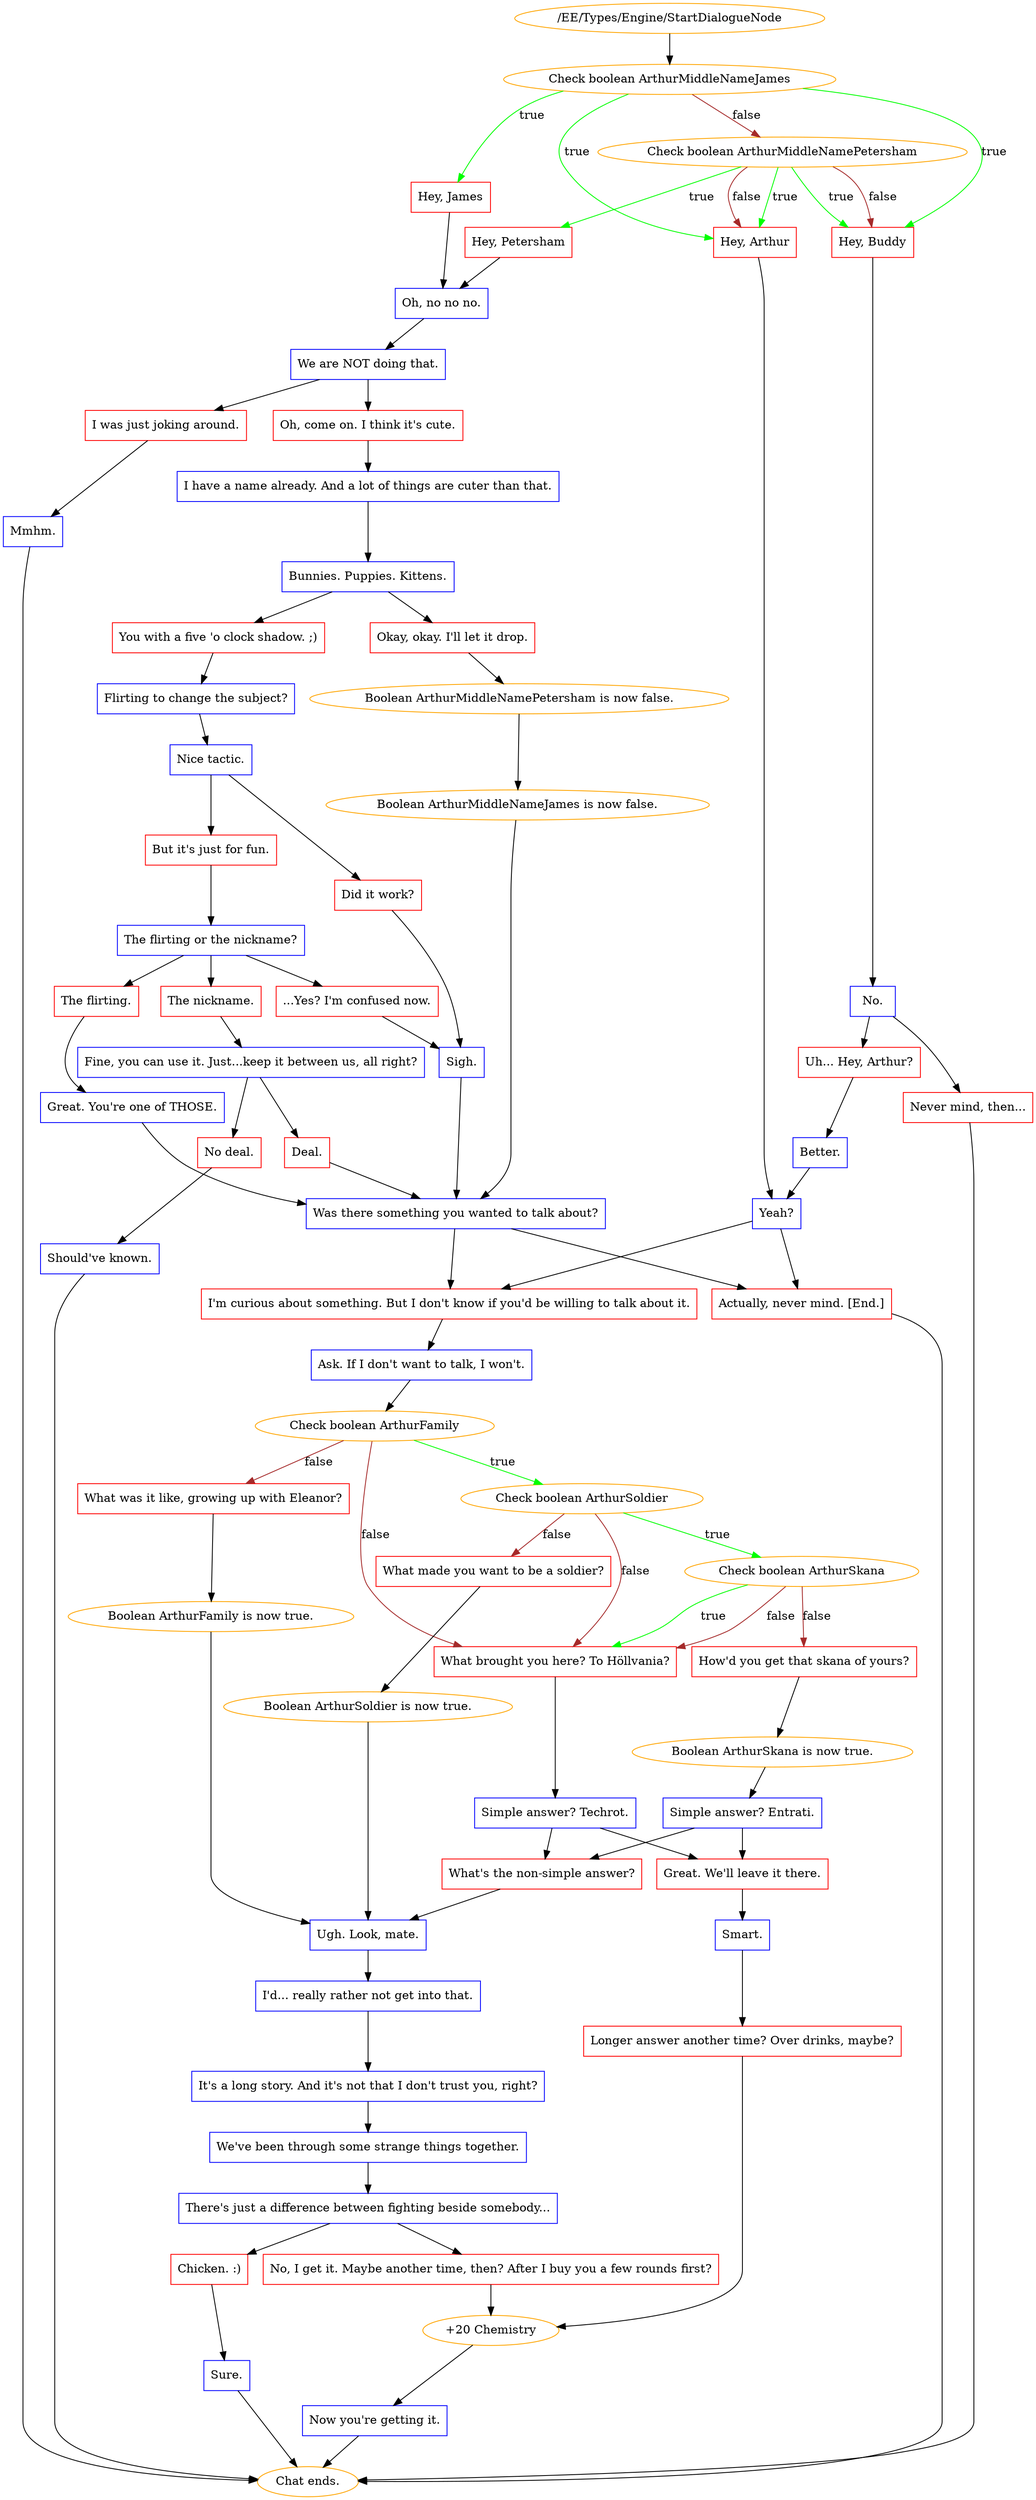 digraph {
	679 [label="/EE/Types/Engine/StartDialogueNode",color=orange];
		679 -> 680;
	680 [label="Check boolean ArthurMiddleNameJames",color=orange];
		680 -> 683 [label=true,color=green];
		680 -> 682 [label=true,color=green];
		680 -> 686 [label=true,color=green];
		680 -> 681 [label=false,color=brown];
	683 [label="Hey, James",shape=box,color=red];
		683 -> 685;
	682 [label="Hey, Arthur",shape=box,color=red];
		682 -> 693;
	686 [label="Hey, Buddy",shape=box,color=red];
		686 -> 688;
	681 [label="Check boolean ArthurMiddleNamePetersham",color=orange];
		681 -> 684 [label=true,color=green];
		681 -> 682 [label=true,color=green];
		681 -> 686 [label=true,color=green];
		681 -> 682 [label=false,color=brown];
		681 -> 686 [label=false,color=brown];
	685 [label="Oh, no no no.",shape=box,color=blue];
		685 -> 687;
	693 [label="Yeah?",shape=box,color=blue];
		693 -> 722;
		693 -> 716;
	688 [label="No.",shape=box,color=blue];
		688 -> 690;
		688 -> 689;
	684 [label="Hey, Petersham",shape=box,color=red];
		684 -> 685;
	687 [label="We are NOT doing that.",shape=box,color=blue];
		687 -> 695;
		687 -> 694;
	722 [label="I'm curious about something. But I don't know if you'd be willing to talk about it.",shape=box,color=red];
		722 -> 723;
	716 [label="Actually, never mind. [End.]",shape=box,color=red];
		716 -> "Chat ends.";
	690 [label="Never mind, then...",shape=box,color=red];
		690 -> "Chat ends.";
	689 [label="Uh... Hey, Arthur?",shape=box,color=red];
		689 -> 692;
	695 [label="Oh, come on. I think it's cute.",shape=box,color=red];
		695 -> 698;
	694 [label="I was just joking around.",shape=box,color=red];
		694 -> 697;
	723 [label="Ask. If I don't want to talk, I won't.",shape=box,color=blue];
		723 -> 724;
	"Chat ends." [color=orange];
	"Chat ends." [color=orange];
	692 [label="Better.",shape=box,color=blue];
		692 -> 693;
	698 [label="I have a name already. And a lot of things are cuter than that.",shape=box,color=blue];
		698 -> 700;
	697 [label="Mmhm.",shape=box,color=blue];
		697 -> "Chat ends.";
	724 [label="Check boolean ArthurFamily",color=orange];
		724 -> 725 [label=true,color=green];
		724 -> 729 [label=false,color=brown];
		724 -> 727 [label=false,color=brown];
	700 [label="Bunnies. Puppies. Kittens.",shape=box,color=blue];
		700 -> 696;
		700 -> 701;
	"Chat ends." [color=orange];
	725 [label="Check boolean ArthurSoldier",color=orange];
		725 -> 730 [label=true,color=green];
		725 -> 728 [label=false,color=brown];
		725 -> 727 [label=false,color=brown];
	729 [label="What was it like, growing up with Eleanor?",shape=box,color=red];
		729 -> 731;
	727 [label="What brought you here? To Höllvania?",shape=box,color=red];
		727 -> 734;
	696 [label="You with a five 'o clock shadow. ;)",shape=box,color=red];
		696 -> 704;
	701 [label="Okay, okay. I'll let it drop.",shape=box,color=red];
		701 -> 702;
	730 [label="Check boolean ArthurSkana",color=orange];
		730 -> 727 [label=true,color=green];
		730 -> 726 [label=false,color=brown];
		730 -> 727 [label=false,color=brown];
	728 [label="What made you want to be a soldier?",shape=box,color=red];
		728 -> 732;
	731 [label="Boolean ArthurFamily is now true.",color=orange];
		731 -> 738;
	734 [label="Simple answer? Techrot.",shape=box,color=blue];
		734 -> 737;
		734 -> 736;
	704 [label="Flirting to change the subject?",shape=box,color=blue];
		704 -> 705;
	702 [label="Boolean ArthurMiddleNamePetersham is now false.",color=orange];
		702 -> 703;
	726 [label="How'd you get that skana of yours?",shape=box,color=red];
		726 -> 733;
	732 [label="Boolean ArthurSoldier is now true.",color=orange];
		732 -> 738;
	738 [label="Ugh. Look, mate.",shape=box,color=blue];
		738 -> 739;
	737 [label="Great. We'll leave it there.",shape=box,color=red];
		737 -> 943;
	736 [label="What's the non-simple answer?",shape=box,color=red];
		736 -> 738;
	705 [label="Nice tactic.",shape=box,color=blue];
		705 -> 706;
		705 -> 707;
	703 [label="Boolean ArthurMiddleNameJames is now false.",color=orange];
		703 -> 717;
	733 [label="Boolean ArthurSkana is now true.",color=orange];
		733 -> 735;
	739 [label="I'd... really rather not get into that.",shape=box,color=blue];
		739 -> 740;
	943 [label="Smart.",shape=box,color=blue];
		943 -> 944;
	706 [label="Did it work?",shape=box,color=red];
		706 -> 712;
	707 [label="But it's just for fun.",shape=box,color=red];
		707 -> 708;
	717 [label="Was there something you wanted to talk about?",shape=box,color=blue];
		717 -> 722;
		717 -> 716;
	735 [label="Simple answer? Entrati.",shape=box,color=blue];
		735 -> 737;
		735 -> 736;
	740 [label="It's a long story. And it's not that I don't trust you, right?",shape=box,color=blue];
		740 -> 741;
	944 [label="Longer answer another time? Over drinks, maybe?",shape=box,color=red];
		944 -> 748;
	712 [label="Sigh.",shape=box,color=blue];
		712 -> 717;
	708 [label="The flirting or the nickname?",shape=box,color=blue];
		708 -> 709;
		708 -> 710;
		708 -> 711;
	741 [label="We've been through some strange things together.",shape=box,color=blue];
		741 -> 742;
	748 [label="+20 Chemistry",color=orange];
		748 -> 745;
	709 [label="...Yes? I'm confused now.",shape=box,color=red];
		709 -> 712;
	710 [label="The flirting.",shape=box,color=red];
		710 -> 713;
	711 [label="The nickname.",shape=box,color=red];
		711 -> 714;
	742 [label="There's just a difference between fighting beside somebody...",shape=box,color=blue];
		742 -> 743;
		742 -> 744;
	745 [label="Now you're getting it.",shape=box,color=blue];
		745 -> "Chat ends.";
	713 [label="Great. You're one of THOSE.",shape=box,color=blue];
		713 -> 717;
	714 [label="Fine, you can use it. Just...keep it between us, all right?",shape=box,color=blue];
		714 -> 715;
		714 -> 718;
	743 [label="No, I get it. Maybe another time, then? After I buy you a few rounds first?",shape=box,color=red];
		743 -> 748;
	744 [label="Chicken. :)",shape=box,color=red];
		744 -> 746;
	"Chat ends." [color=orange];
	715 [label="Deal.",shape=box,color=red];
		715 -> 717;
	718 [label="No deal.",shape=box,color=red];
		718 -> 719;
	746 [label="Sure.",shape=box,color=blue];
		746 -> "Chat ends.";
	719 [label="Should've known.",shape=box,color=blue];
		719 -> "Chat ends.";
	"Chat ends." [color=orange];
	"Chat ends." [color=orange];
}